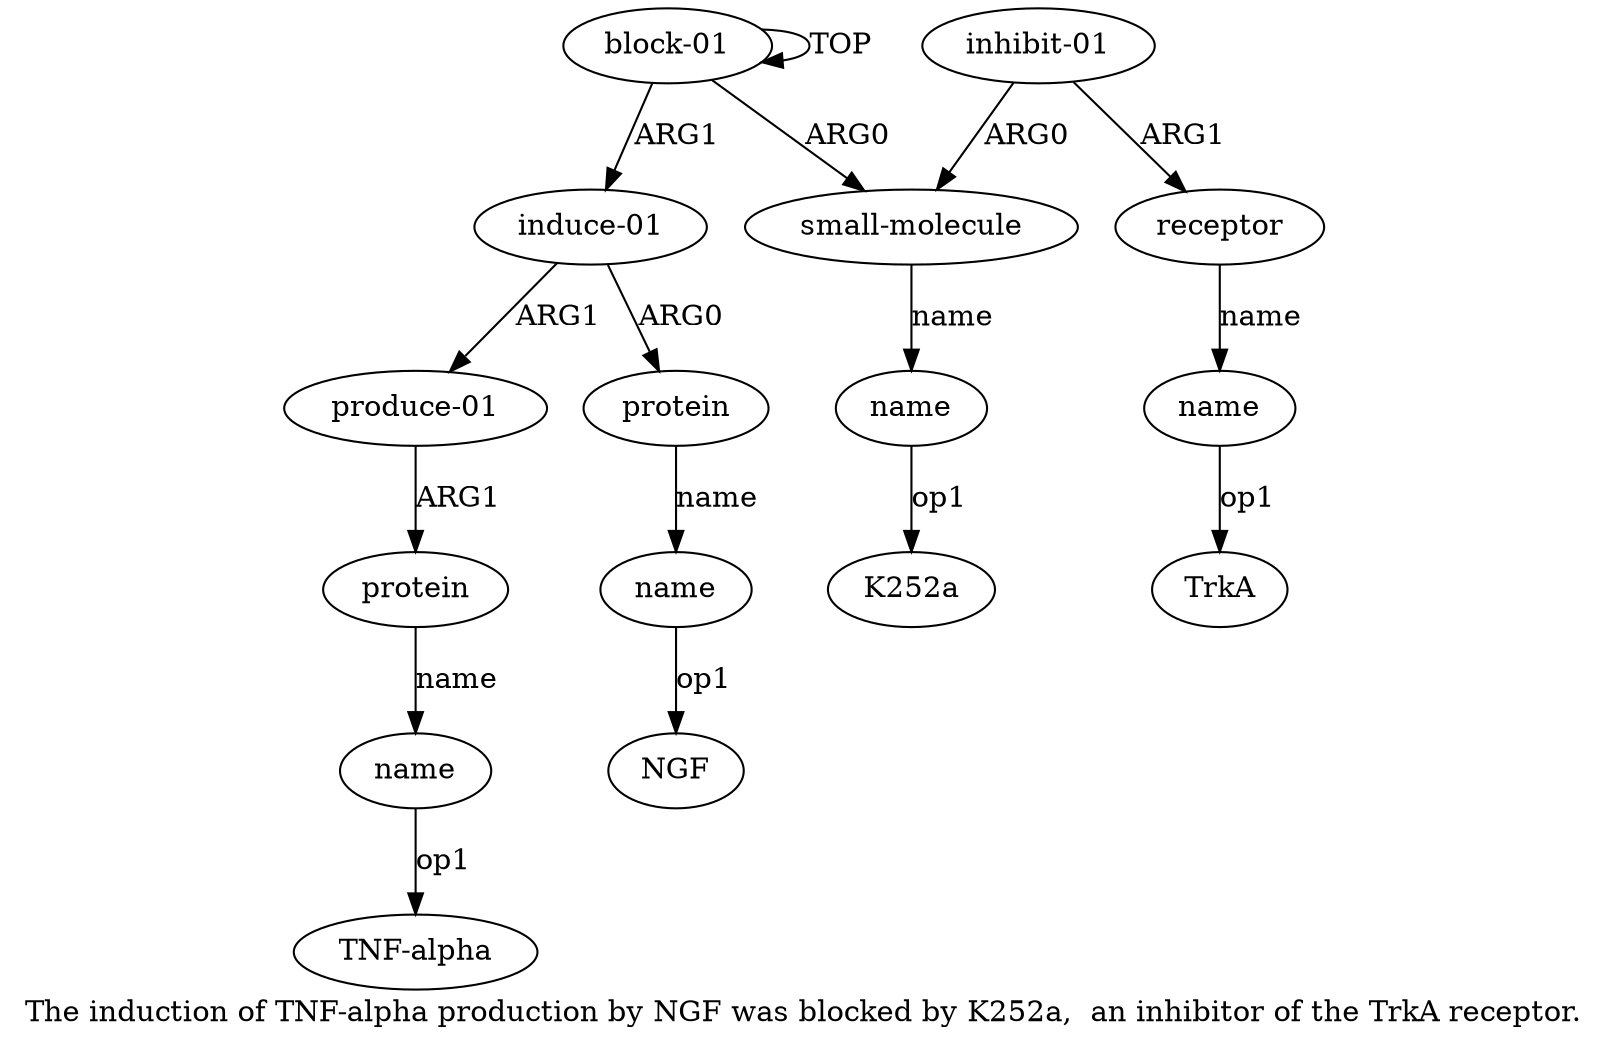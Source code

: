 digraph  {
	graph [label="The induction of TNF-alpha production by NGF was blocked by K252a,  an inhibitor of the TrkA receptor."];
	node [label="\N"];
	"a8 NGF"	 [color=black,
		gold_ind=-1,
		gold_label=NGF,
		label=NGF,
		test_ind=-1,
		test_label=NGF];
	"a2 K252a"	 [color=black,
		gold_ind=-1,
		gold_label=K252a,
		label=K252a,
		test_ind=-1,
		test_label=K252a];
	a11	 [color=black,
		gold_ind=11,
		gold_label=name,
		label=name,
		test_ind=11,
		test_label=name];
	"a11 TNF-alpha"	 [color=black,
		gold_ind=-1,
		gold_label="TNF-alpha",
		label="TNF-alpha",
		test_ind=-1,
		test_label="TNF-alpha"];
	a11 -> "a11 TNF-alpha" [key=0,
	color=black,
	gold_label=op1,
	label=op1,
	test_label=op1];
a10 [color=black,
	gold_ind=10,
	gold_label=protein,
	label=protein,
	test_ind=10,
	test_label=protein];
a10 -> a11 [key=0,
color=black,
gold_label=name,
label=name,
test_label=name];
a1 [color=black,
gold_ind=1,
gold_label="small-molecule",
label="small-molecule",
test_ind=1,
test_label="small-molecule"];
a2 [color=black,
gold_ind=2,
gold_label=name,
label=name,
test_ind=2,
test_label=name];
a1 -> a2 [key=0,
color=black,
gold_label=name,
label=name,
test_label=name];
a0 [color=black,
gold_ind=0,
gold_label="block-01",
label="block-01",
test_ind=0,
test_label="block-01"];
a0 -> a1 [key=0,
color=black,
gold_label=ARG0,
label=ARG0,
test_label=ARG0];
a0 -> a0 [key=0,
color=black,
gold_label=TOP,
label=TOP,
test_label=TOP];
a6 [color=black,
gold_ind=6,
gold_label="induce-01",
label="induce-01",
test_ind=6,
test_label="induce-01"];
a0 -> a6 [key=0,
color=black,
gold_label=ARG1,
label=ARG1,
test_label=ARG1];
a3 [color=black,
gold_ind=3,
gold_label="inhibit-01",
label="inhibit-01",
test_ind=3,
test_label="inhibit-01"];
a3 -> a1 [key=0,
color=black,
gold_label=ARG0,
label=ARG0,
test_label=ARG0];
a4 [color=black,
gold_ind=4,
gold_label=receptor,
label=receptor,
test_ind=4,
test_label=receptor];
a3 -> a4 [key=0,
color=black,
gold_label=ARG1,
label=ARG1,
test_label=ARG1];
a2 -> "a2 K252a" [key=0,
color=black,
gold_label=op1,
label=op1,
test_label=op1];
a5 [color=black,
gold_ind=5,
gold_label=name,
label=name,
test_ind=5,
test_label=name];
"a5 TrkA" [color=black,
gold_ind=-1,
gold_label=TrkA,
label=TrkA,
test_ind=-1,
test_label=TrkA];
a5 -> "a5 TrkA" [key=0,
color=black,
gold_label=op1,
label=op1,
test_label=op1];
a4 -> a5 [key=0,
color=black,
gold_label=name,
label=name,
test_label=name];
a7 [color=black,
gold_ind=7,
gold_label=protein,
label=protein,
test_ind=7,
test_label=protein];
a8 [color=black,
gold_ind=8,
gold_label=name,
label=name,
test_ind=8,
test_label=name];
a7 -> a8 [key=0,
color=black,
gold_label=name,
label=name,
test_label=name];
a6 -> a7 [key=0,
color=black,
gold_label=ARG0,
label=ARG0,
test_label=ARG0];
a9 [color=black,
gold_ind=9,
gold_label="produce-01",
label="produce-01",
test_ind=9,
test_label="produce-01"];
a6 -> a9 [key=0,
color=black,
gold_label=ARG1,
label=ARG1,
test_label=ARG1];
a9 -> a10 [key=0,
color=black,
gold_label=ARG1,
label=ARG1,
test_label=ARG1];
a8 -> "a8 NGF" [key=0,
color=black,
gold_label=op1,
label=op1,
test_label=op1];
}
